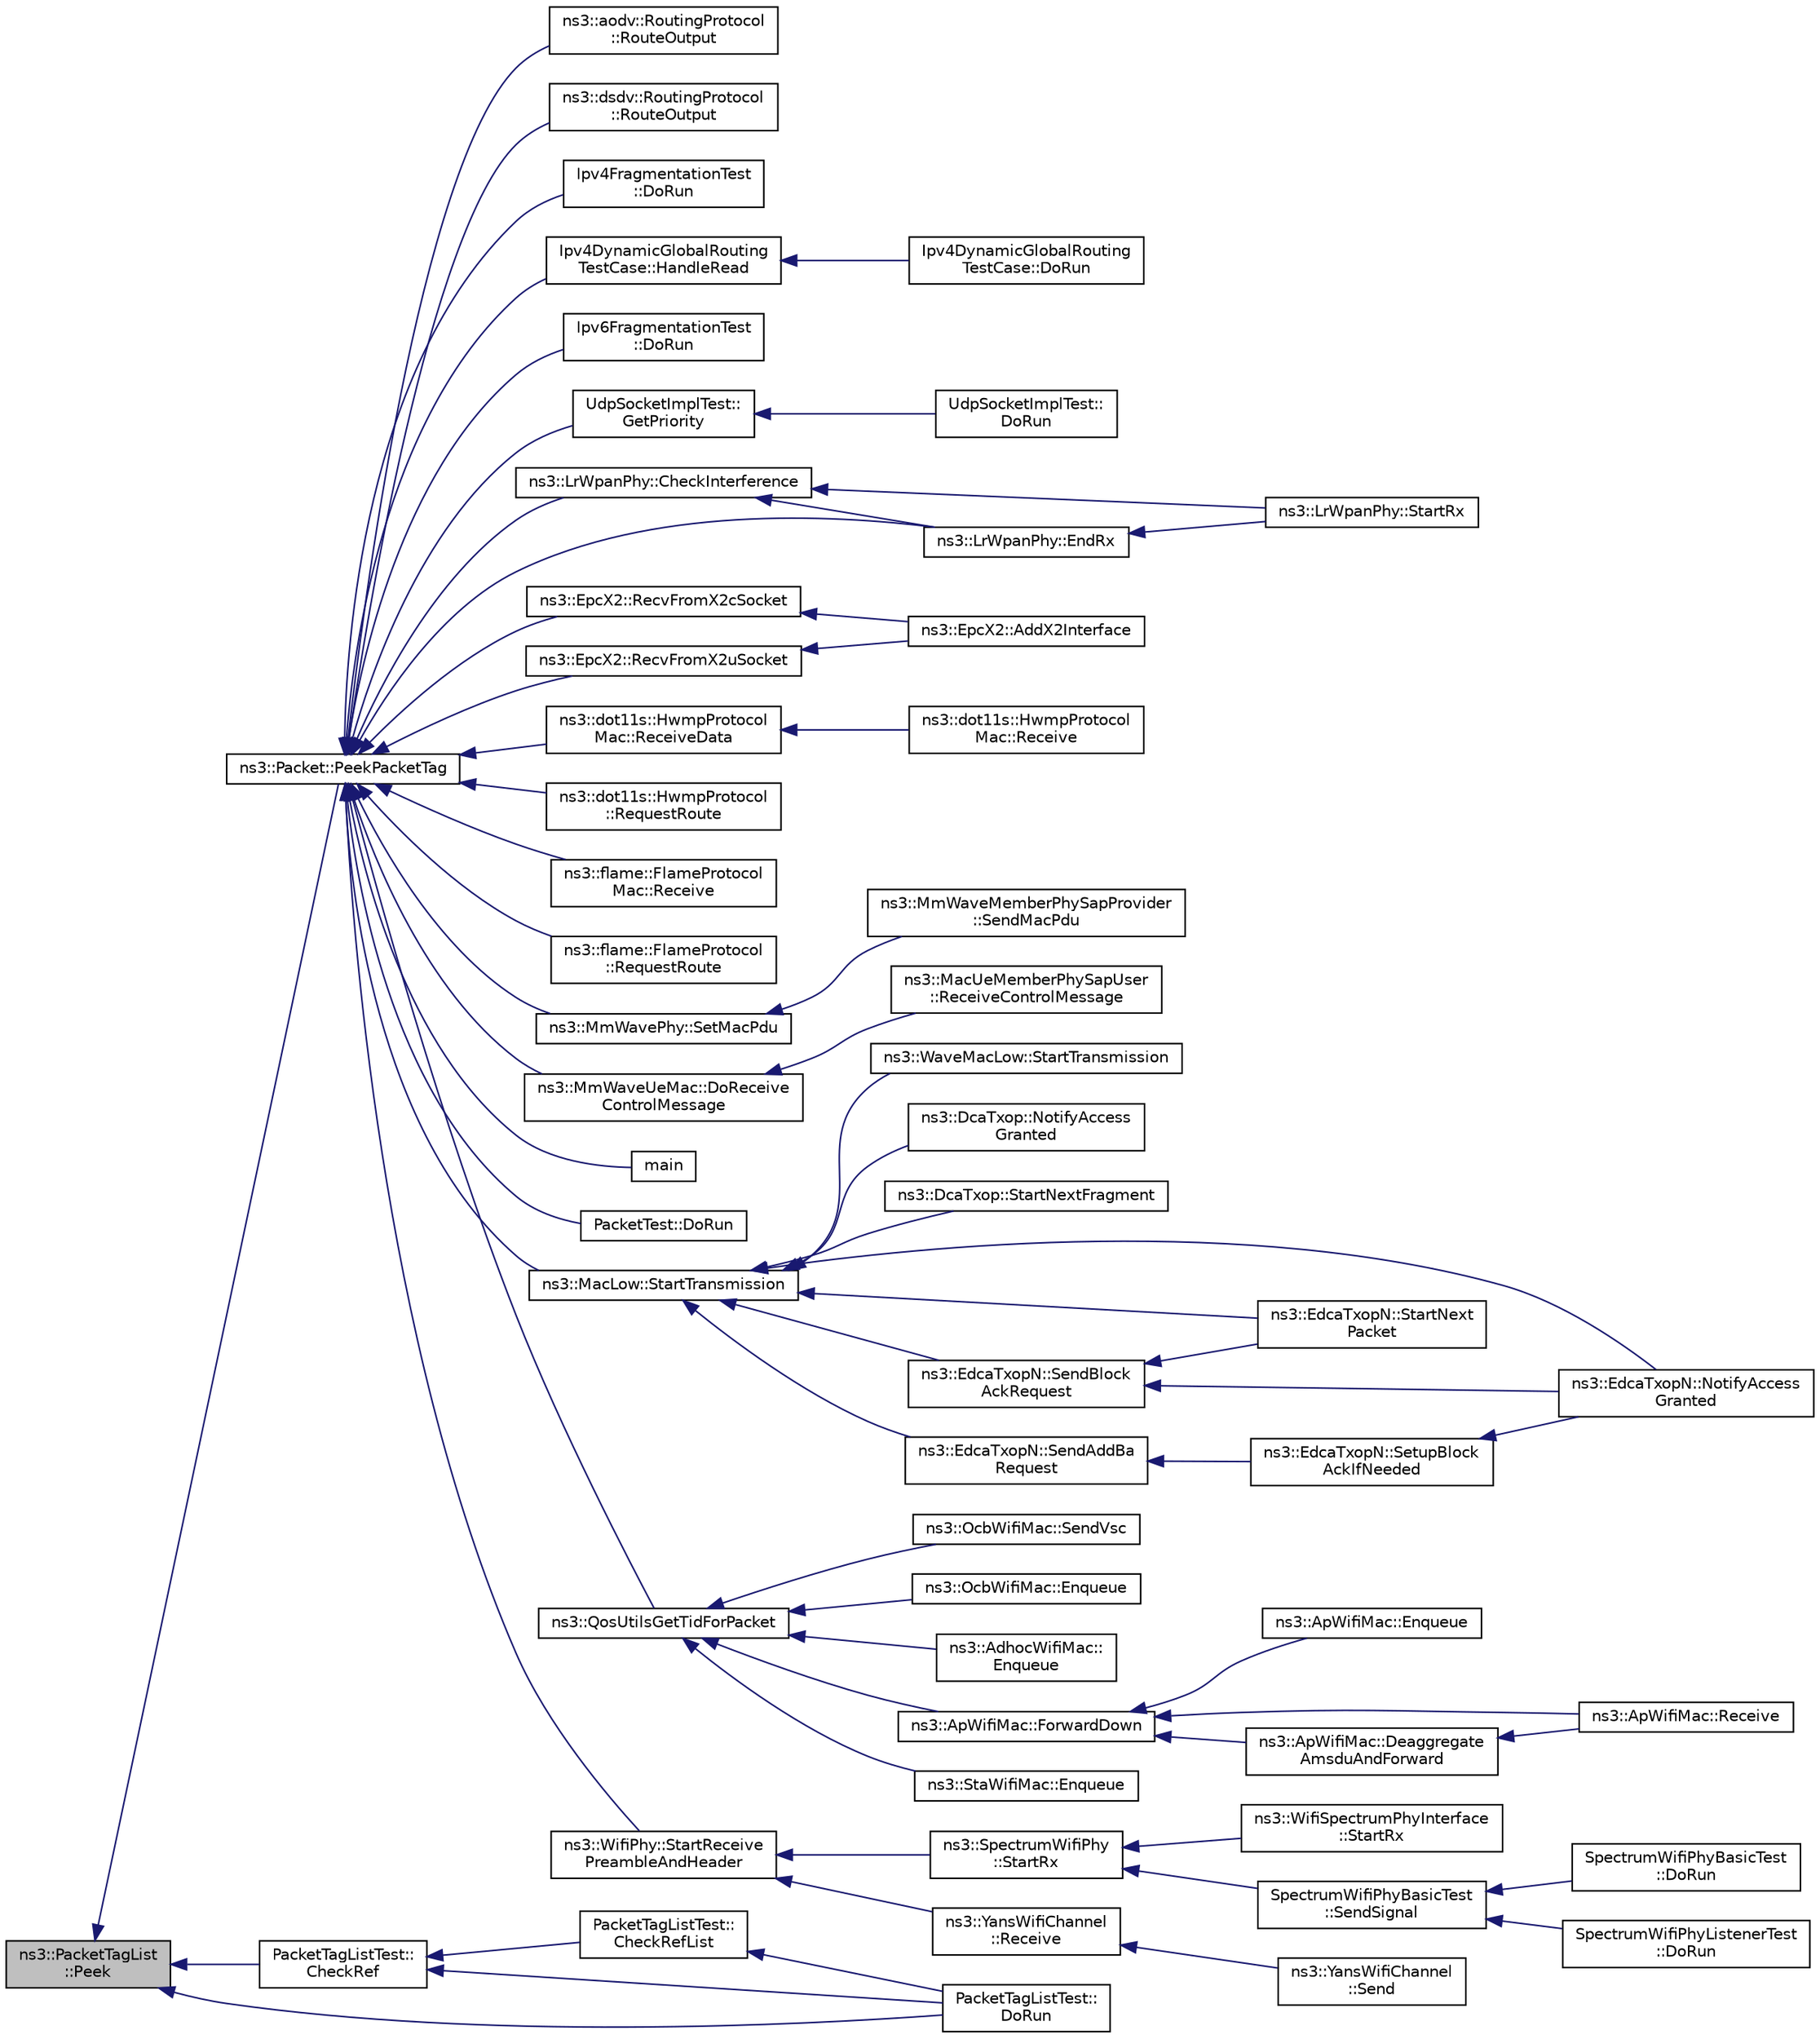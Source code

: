 digraph "ns3::PacketTagList::Peek"
{
  edge [fontname="Helvetica",fontsize="10",labelfontname="Helvetica",labelfontsize="10"];
  node [fontname="Helvetica",fontsize="10",shape=record];
  rankdir="LR";
  Node1 [label="ns3::PacketTagList\l::Peek",height=0.2,width=0.4,color="black", fillcolor="grey75", style="filled", fontcolor="black"];
  Node1 -> Node2 [dir="back",color="midnightblue",fontsize="10",style="solid"];
  Node2 [label="ns3::Packet::PeekPacketTag",height=0.2,width=0.4,color="black", fillcolor="white", style="filled",URL="$dd/d7a/classns3_1_1Packet.html#a1734de11f2ca1e78a7872461a0625168",tooltip="Search a matching tag and call Tag::Deserialize if it is found. "];
  Node2 -> Node3 [dir="back",color="midnightblue",fontsize="10",style="solid"];
  Node3 [label="ns3::aodv::RoutingProtocol\l::RouteOutput",height=0.2,width=0.4,color="black", fillcolor="white", style="filled",URL="$db/dd0/classns3_1_1aodv_1_1RoutingProtocol.html#a71210f21868d71657400f6e616153c83",tooltip="Query routing cache for an existing route, for an outbound packet. "];
  Node2 -> Node4 [dir="back",color="midnightblue",fontsize="10",style="solid"];
  Node4 [label="ns3::dsdv::RoutingProtocol\l::RouteOutput",height=0.2,width=0.4,color="black", fillcolor="white", style="filled",URL="$de/dca/classns3_1_1dsdv_1_1RoutingProtocol.html#af025a37dfb12829be3a1f484c5c926c0",tooltip="Query routing cache for an existing route, for an outbound packet. "];
  Node2 -> Node5 [dir="back",color="midnightblue",fontsize="10",style="solid"];
  Node5 [label="Ipv4FragmentationTest\l::DoRun",height=0.2,width=0.4,color="black", fillcolor="white", style="filled",URL="$d2/d57/classIpv4FragmentationTest.html#abe15a9d41a354bd95bf8c0b1622a54cb",tooltip="Implementation to actually run this TestCase. "];
  Node2 -> Node6 [dir="back",color="midnightblue",fontsize="10",style="solid"];
  Node6 [label="Ipv4DynamicGlobalRouting\lTestCase::HandleRead",height=0.2,width=0.4,color="black", fillcolor="white", style="filled",URL="$d1/d60/classIpv4DynamicGlobalRoutingTestCase.html#a8649588426821efe9b55de7883538be7"];
  Node6 -> Node7 [dir="back",color="midnightblue",fontsize="10",style="solid"];
  Node7 [label="Ipv4DynamicGlobalRouting\lTestCase::DoRun",height=0.2,width=0.4,color="black", fillcolor="white", style="filled",URL="$d1/d60/classIpv4DynamicGlobalRoutingTestCase.html#a376bd2f408504237fdfac663598fb6c6",tooltip="Implementation to actually run this TestCase. "];
  Node2 -> Node8 [dir="back",color="midnightblue",fontsize="10",style="solid"];
  Node8 [label="Ipv6FragmentationTest\l::DoRun",height=0.2,width=0.4,color="black", fillcolor="white", style="filled",URL="$d1/dbc/classIpv6FragmentationTest.html#a83bd2f74ceac188b83cfb604a90c7b7b",tooltip="Implementation to actually run this TestCase. "];
  Node2 -> Node9 [dir="back",color="midnightblue",fontsize="10",style="solid"];
  Node9 [label="UdpSocketImplTest::\lGetPriority",height=0.2,width=0.4,color="black", fillcolor="white", style="filled",URL="$da/d08/classUdpSocketImplTest.html#a62f83f508eb6ec572ecda6ab2e43b231",tooltip="Get the priority of the received packet. "];
  Node9 -> Node10 [dir="back",color="midnightblue",fontsize="10",style="solid"];
  Node10 [label="UdpSocketImplTest::\lDoRun",height=0.2,width=0.4,color="black", fillcolor="white", style="filled",URL="$da/d08/classUdpSocketImplTest.html#a186599e6487c7c550383f236042f3cd4",tooltip="Implementation to actually run this TestCase. "];
  Node2 -> Node11 [dir="back",color="midnightblue",fontsize="10",style="solid"];
  Node11 [label="ns3::LrWpanPhy::CheckInterference",height=0.2,width=0.4,color="black", fillcolor="white", style="filled",URL="$d6/d61/classns3_1_1LrWpanPhy.html#a8a339fadde6f27b6a495377a4eca7943"];
  Node11 -> Node12 [dir="back",color="midnightblue",fontsize="10",style="solid"];
  Node12 [label="ns3::LrWpanPhy::StartRx",height=0.2,width=0.4,color="black", fillcolor="white", style="filled",URL="$d6/d61/classns3_1_1LrWpanPhy.html#a0009842c2fb1be73d1ad437ca0e28b73"];
  Node11 -> Node13 [dir="back",color="midnightblue",fontsize="10",style="solid"];
  Node13 [label="ns3::LrWpanPhy::EndRx",height=0.2,width=0.4,color="black", fillcolor="white", style="filled",URL="$d6/d61/classns3_1_1LrWpanPhy.html#a3a6d92e9b81bb3209b990e6ab12f37b3"];
  Node13 -> Node12 [dir="back",color="midnightblue",fontsize="10",style="solid"];
  Node2 -> Node13 [dir="back",color="midnightblue",fontsize="10",style="solid"];
  Node2 -> Node14 [dir="back",color="midnightblue",fontsize="10",style="solid"];
  Node14 [label="ns3::EpcX2::RecvFromX2cSocket",height=0.2,width=0.4,color="black", fillcolor="white", style="filled",URL="$df/d1e/classns3_1_1EpcX2.html#a72bf05af65397dab7bc65df72bb09ebf"];
  Node14 -> Node15 [dir="back",color="midnightblue",fontsize="10",style="solid"];
  Node15 [label="ns3::EpcX2::AddX2Interface",height=0.2,width=0.4,color="black", fillcolor="white", style="filled",URL="$df/d1e/classns3_1_1EpcX2.html#a4bcd4423802914da0356051ecf79d2f1"];
  Node2 -> Node16 [dir="back",color="midnightblue",fontsize="10",style="solid"];
  Node16 [label="ns3::EpcX2::RecvFromX2uSocket",height=0.2,width=0.4,color="black", fillcolor="white", style="filled",URL="$df/d1e/classns3_1_1EpcX2.html#af7142276a4a54af090466d51a31c796f"];
  Node16 -> Node15 [dir="back",color="midnightblue",fontsize="10",style="solid"];
  Node2 -> Node17 [dir="back",color="midnightblue",fontsize="10",style="solid"];
  Node17 [label="ns3::dot11s::HwmpProtocol\lMac::ReceiveData",height=0.2,width=0.4,color="black", fillcolor="white", style="filled",URL="$db/df2/classns3_1_1dot11s_1_1HwmpProtocolMac.html#a71929de219e49a7b1c9e8c89e9b8f842"];
  Node17 -> Node18 [dir="back",color="midnightblue",fontsize="10",style="solid"];
  Node18 [label="ns3::dot11s::HwmpProtocol\lMac::Receive",height=0.2,width=0.4,color="black", fillcolor="white", style="filled",URL="$db/df2/classns3_1_1dot11s_1_1HwmpProtocolMac.html#a7d33d166ab3c21ef0294c2e471e18e52",tooltip="Process received frame. "];
  Node2 -> Node19 [dir="back",color="midnightblue",fontsize="10",style="solid"];
  Node19 [label="ns3::dot11s::HwmpProtocol\l::RequestRoute",height=0.2,width=0.4,color="black", fillcolor="white", style="filled",URL="$de/d15/classns3_1_1dot11s_1_1HwmpProtocol.html#aedaf2770cdde104e445b870fd9b37617",tooltip="Route request, inherited from MeshL2RoutingProtocol. "];
  Node2 -> Node20 [dir="back",color="midnightblue",fontsize="10",style="solid"];
  Node20 [label="ns3::flame::FlameProtocol\lMac::Receive",height=0.2,width=0.4,color="black", fillcolor="white", style="filled",URL="$de/d6d/classns3_1_1flame_1_1FlameProtocolMac.html#acbb5e05076cc472cdd9dbb57eda73091"];
  Node2 -> Node21 [dir="back",color="midnightblue",fontsize="10",style="solid"];
  Node21 [label="ns3::flame::FlameProtocol\l::RequestRoute",height=0.2,width=0.4,color="black", fillcolor="white", style="filled",URL="$dd/d6a/classns3_1_1flame_1_1FlameProtocol.html#a70087b7d1cd62978882df6599f56bf29",tooltip="Route request, inherited from MeshL2RoutingProtocol. "];
  Node2 -> Node22 [dir="back",color="midnightblue",fontsize="10",style="solid"];
  Node22 [label="ns3::MmWavePhy::SetMacPdu",height=0.2,width=0.4,color="black", fillcolor="white", style="filled",URL="$d6/d7b/classns3_1_1MmWavePhy.html#a353fc123dbf0c1bf30ecbe3abebaaa4c"];
  Node22 -> Node23 [dir="back",color="midnightblue",fontsize="10",style="solid"];
  Node23 [label="ns3::MmWaveMemberPhySapProvider\l::SendMacPdu",height=0.2,width=0.4,color="black", fillcolor="white", style="filled",URL="$d6/d44/classns3_1_1MmWaveMemberPhySapProvider.html#a595978e8bbce2e9e957f5e8d9c182902"];
  Node2 -> Node24 [dir="back",color="midnightblue",fontsize="10",style="solid"];
  Node24 [label="ns3::MmWaveUeMac::DoReceive\lControlMessage",height=0.2,width=0.4,color="black", fillcolor="white", style="filled",URL="$d7/d84/classns3_1_1MmWaveUeMac.html#a433bc5bfb87ed49eb02989640562e395"];
  Node24 -> Node25 [dir="back",color="midnightblue",fontsize="10",style="solid"];
  Node25 [label="ns3::MacUeMemberPhySapUser\l::ReceiveControlMessage",height=0.2,width=0.4,color="black", fillcolor="white", style="filled",URL="$da/d90/classns3_1_1MacUeMemberPhySapUser.html#a6698cd39ee54360d3d38c4c3698304d2",tooltip="Receive SendLteControlMessage (PDCCH map, CQI feedbacks) using the ideal control channel. "];
  Node2 -> Node26 [dir="back",color="midnightblue",fontsize="10",style="solid"];
  Node26 [label="main",height=0.2,width=0.4,color="black", fillcolor="white", style="filled",URL="$d8/d59/main-packet-tag_8cc.html#a0ddf1224851353fc92bfbff6f499fa97"];
  Node2 -> Node27 [dir="back",color="midnightblue",fontsize="10",style="solid"];
  Node27 [label="PacketTest::DoRun",height=0.2,width=0.4,color="black", fillcolor="white", style="filled",URL="$db/d9f/classPacketTest.html#a2f4d69aa1b21616ea14efd54fee55da2",tooltip="Implementation to actually run this TestCase. "];
  Node2 -> Node28 [dir="back",color="midnightblue",fontsize="10",style="solid"];
  Node28 [label="ns3::MacLow::StartTransmission",height=0.2,width=0.4,color="black", fillcolor="white", style="filled",URL="$d3/da6/classns3_1_1MacLow.html#a3d13643c758e213041f8389c1041074b"];
  Node28 -> Node29 [dir="back",color="midnightblue",fontsize="10",style="solid"];
  Node29 [label="ns3::WaveMacLow::StartTransmission",height=0.2,width=0.4,color="black", fillcolor="white", style="filled",URL="$d8/da1/classns3_1_1WaveMacLow.html#a8ed4704fbcd3d5888aa8ee5abcfb9cc8"];
  Node28 -> Node30 [dir="back",color="midnightblue",fontsize="10",style="solid"];
  Node30 [label="ns3::DcaTxop::NotifyAccess\lGranted",height=0.2,width=0.4,color="black", fillcolor="white", style="filled",URL="$d3/d74/classns3_1_1DcaTxop.html#a1760d5870d8d96153165960172ba31d5"];
  Node28 -> Node31 [dir="back",color="midnightblue",fontsize="10",style="solid"];
  Node31 [label="ns3::DcaTxop::StartNextFragment",height=0.2,width=0.4,color="black", fillcolor="white", style="filled",URL="$d3/d74/classns3_1_1DcaTxop.html#a2055d310a17ffe4be6b2d2ec91587429"];
  Node28 -> Node32 [dir="back",color="midnightblue",fontsize="10",style="solid"];
  Node32 [label="ns3::EdcaTxopN::NotifyAccess\lGranted",height=0.2,width=0.4,color="black", fillcolor="white", style="filled",URL="$dc/db8/classns3_1_1EdcaTxopN.html#afeba080a6bf7d6074227e10321d1683d"];
  Node28 -> Node33 [dir="back",color="midnightblue",fontsize="10",style="solid"];
  Node33 [label="ns3::EdcaTxopN::StartNext\lPacket",height=0.2,width=0.4,color="black", fillcolor="white", style="filled",URL="$dc/db8/classns3_1_1EdcaTxopN.html#a86df91f79cf79fbb677bd53fddafdae0"];
  Node28 -> Node34 [dir="back",color="midnightblue",fontsize="10",style="solid"];
  Node34 [label="ns3::EdcaTxopN::SendBlock\lAckRequest",height=0.2,width=0.4,color="black", fillcolor="white", style="filled",URL="$dc/db8/classns3_1_1EdcaTxopN.html#a620d3677a73927b708ba85d2f2a794e0"];
  Node34 -> Node32 [dir="back",color="midnightblue",fontsize="10",style="solid"];
  Node34 -> Node33 [dir="back",color="midnightblue",fontsize="10",style="solid"];
  Node28 -> Node35 [dir="back",color="midnightblue",fontsize="10",style="solid"];
  Node35 [label="ns3::EdcaTxopN::SendAddBa\lRequest",height=0.2,width=0.4,color="black", fillcolor="white", style="filled",URL="$dc/db8/classns3_1_1EdcaTxopN.html#a5d000df80bfe3211aed2fee7c08b85d2"];
  Node35 -> Node36 [dir="back",color="midnightblue",fontsize="10",style="solid"];
  Node36 [label="ns3::EdcaTxopN::SetupBlock\lAckIfNeeded",height=0.2,width=0.4,color="black", fillcolor="white", style="filled",URL="$dc/db8/classns3_1_1EdcaTxopN.html#ae5ab3e06174d86eabaaa6ccd64cde42d"];
  Node36 -> Node32 [dir="back",color="midnightblue",fontsize="10",style="solid"];
  Node2 -> Node37 [dir="back",color="midnightblue",fontsize="10",style="solid"];
  Node37 [label="ns3::QosUtilsGetTidForPacket",height=0.2,width=0.4,color="black", fillcolor="white", style="filled",URL="$df/d5e/group__wifi.html#gaa7ad20082f78b63633d0557d24927150"];
  Node37 -> Node38 [dir="back",color="midnightblue",fontsize="10",style="solid"];
  Node38 [label="ns3::OcbWifiMac::SendVsc",height=0.2,width=0.4,color="black", fillcolor="white", style="filled",URL="$d0/dd1/classns3_1_1OcbWifiMac.html#a89a354cd6596253ce69e246f437d02f5"];
  Node37 -> Node39 [dir="back",color="midnightblue",fontsize="10",style="solid"];
  Node39 [label="ns3::OcbWifiMac::Enqueue",height=0.2,width=0.4,color="black", fillcolor="white", style="filled",URL="$d0/dd1/classns3_1_1OcbWifiMac.html#a0e2d6d1c5841a46d5649a9b31cf9d51c"];
  Node37 -> Node40 [dir="back",color="midnightblue",fontsize="10",style="solid"];
  Node40 [label="ns3::AdhocWifiMac::\lEnqueue",height=0.2,width=0.4,color="black", fillcolor="white", style="filled",URL="$da/dec/classns3_1_1AdhocWifiMac.html#a743d39d87f61965d34d41292b0650b87"];
  Node37 -> Node41 [dir="back",color="midnightblue",fontsize="10",style="solid"];
  Node41 [label="ns3::ApWifiMac::ForwardDown",height=0.2,width=0.4,color="black", fillcolor="white", style="filled",URL="$d0/d51/classns3_1_1ApWifiMac.html#a407bd4754f3f401eb6c5b4a4fe622250"];
  Node41 -> Node42 [dir="back",color="midnightblue",fontsize="10",style="solid"];
  Node42 [label="ns3::ApWifiMac::Enqueue",height=0.2,width=0.4,color="black", fillcolor="white", style="filled",URL="$d0/d51/classns3_1_1ApWifiMac.html#a794a21315279c5b464be5af21f3352cb"];
  Node41 -> Node43 [dir="back",color="midnightblue",fontsize="10",style="solid"];
  Node43 [label="ns3::ApWifiMac::Receive",height=0.2,width=0.4,color="black", fillcolor="white", style="filled",URL="$d0/d51/classns3_1_1ApWifiMac.html#ab7e832f29bf91319e3ecdf0de7d5d598"];
  Node41 -> Node44 [dir="back",color="midnightblue",fontsize="10",style="solid"];
  Node44 [label="ns3::ApWifiMac::Deaggregate\lAmsduAndForward",height=0.2,width=0.4,color="black", fillcolor="white", style="filled",URL="$d0/d51/classns3_1_1ApWifiMac.html#a1eb0f6a5911786e99fc0b58fd2a0e356"];
  Node44 -> Node43 [dir="back",color="midnightblue",fontsize="10",style="solid"];
  Node37 -> Node45 [dir="back",color="midnightblue",fontsize="10",style="solid"];
  Node45 [label="ns3::StaWifiMac::Enqueue",height=0.2,width=0.4,color="black", fillcolor="white", style="filled",URL="$de/dbf/classns3_1_1StaWifiMac.html#aac28ec947ebda4162641f9694f5cac28"];
  Node2 -> Node46 [dir="back",color="midnightblue",fontsize="10",style="solid"];
  Node46 [label="ns3::WifiPhy::StartReceive\lPreambleAndHeader",height=0.2,width=0.4,color="black", fillcolor="white", style="filled",URL="$d6/d5a/classns3_1_1WifiPhy.html#a3a6e284a02ba090313098f1713a579e4"];
  Node46 -> Node47 [dir="back",color="midnightblue",fontsize="10",style="solid"];
  Node47 [label="ns3::SpectrumWifiPhy\l::StartRx",height=0.2,width=0.4,color="black", fillcolor="white", style="filled",URL="$d6/d39/classns3_1_1SpectrumWifiPhy.html#aead1ebdbaf59361928cd6ffa7abc3161"];
  Node47 -> Node48 [dir="back",color="midnightblue",fontsize="10",style="solid"];
  Node48 [label="ns3::WifiSpectrumPhyInterface\l::StartRx",height=0.2,width=0.4,color="black", fillcolor="white", style="filled",URL="$da/d0a/classns3_1_1WifiSpectrumPhyInterface.html#a30e2efbacd400ef27f4a0bfb501bf940"];
  Node47 -> Node49 [dir="back",color="midnightblue",fontsize="10",style="solid"];
  Node49 [label="SpectrumWifiPhyBasicTest\l::SendSignal",height=0.2,width=0.4,color="black", fillcolor="white", style="filled",URL="$df/d29/classSpectrumWifiPhyBasicTest.html#a99a44e9e6abcf378592b2a2df06ba394"];
  Node49 -> Node50 [dir="back",color="midnightblue",fontsize="10",style="solid"];
  Node50 [label="SpectrumWifiPhyBasicTest\l::DoRun",height=0.2,width=0.4,color="black", fillcolor="white", style="filled",URL="$df/d29/classSpectrumWifiPhyBasicTest.html#a99138864abfa358103ae2f202ce925e7",tooltip="Implementation to actually run this TestCase. "];
  Node49 -> Node51 [dir="back",color="midnightblue",fontsize="10",style="solid"];
  Node51 [label="SpectrumWifiPhyListenerTest\l::DoRun",height=0.2,width=0.4,color="black", fillcolor="white", style="filled",URL="$de/d82/classSpectrumWifiPhyListenerTest.html#a357f2be95efbb227365e540b9031748b",tooltip="Implementation to actually run this TestCase. "];
  Node46 -> Node52 [dir="back",color="midnightblue",fontsize="10",style="solid"];
  Node52 [label="ns3::YansWifiChannel\l::Receive",height=0.2,width=0.4,color="black", fillcolor="white", style="filled",URL="$d3/df5/classns3_1_1YansWifiChannel.html#ae35040a088bcae0d43b905ab7f4e02b1"];
  Node52 -> Node53 [dir="back",color="midnightblue",fontsize="10",style="solid"];
  Node53 [label="ns3::YansWifiChannel\l::Send",height=0.2,width=0.4,color="black", fillcolor="white", style="filled",URL="$d3/df5/classns3_1_1YansWifiChannel.html#a670a71202a077cf71711b560fd894a7a"];
  Node1 -> Node54 [dir="back",color="midnightblue",fontsize="10",style="solid"];
  Node54 [label="PacketTagListTest::\lCheckRef",height=0.2,width=0.4,color="black", fillcolor="white", style="filled",URL="$dc/d7f/classPacketTagListTest.html#aa19886f5e7e1c50a13088a315c12807b"];
  Node54 -> Node55 [dir="back",color="midnightblue",fontsize="10",style="solid"];
  Node55 [label="PacketTagListTest::\lCheckRefList",height=0.2,width=0.4,color="black", fillcolor="white", style="filled",URL="$dc/d7f/classPacketTagListTest.html#a3cbb0392f10206f2eb9e593bd6341f72"];
  Node55 -> Node56 [dir="back",color="midnightblue",fontsize="10",style="solid"];
  Node56 [label="PacketTagListTest::\lDoRun",height=0.2,width=0.4,color="black", fillcolor="white", style="filled",URL="$dc/d7f/classPacketTagListTest.html#ad69a038e0427451c4aca7ebb7eed35ef",tooltip="Implementation to actually run this TestCase. "];
  Node54 -> Node56 [dir="back",color="midnightblue",fontsize="10",style="solid"];
  Node1 -> Node56 [dir="back",color="midnightblue",fontsize="10",style="solid"];
}
